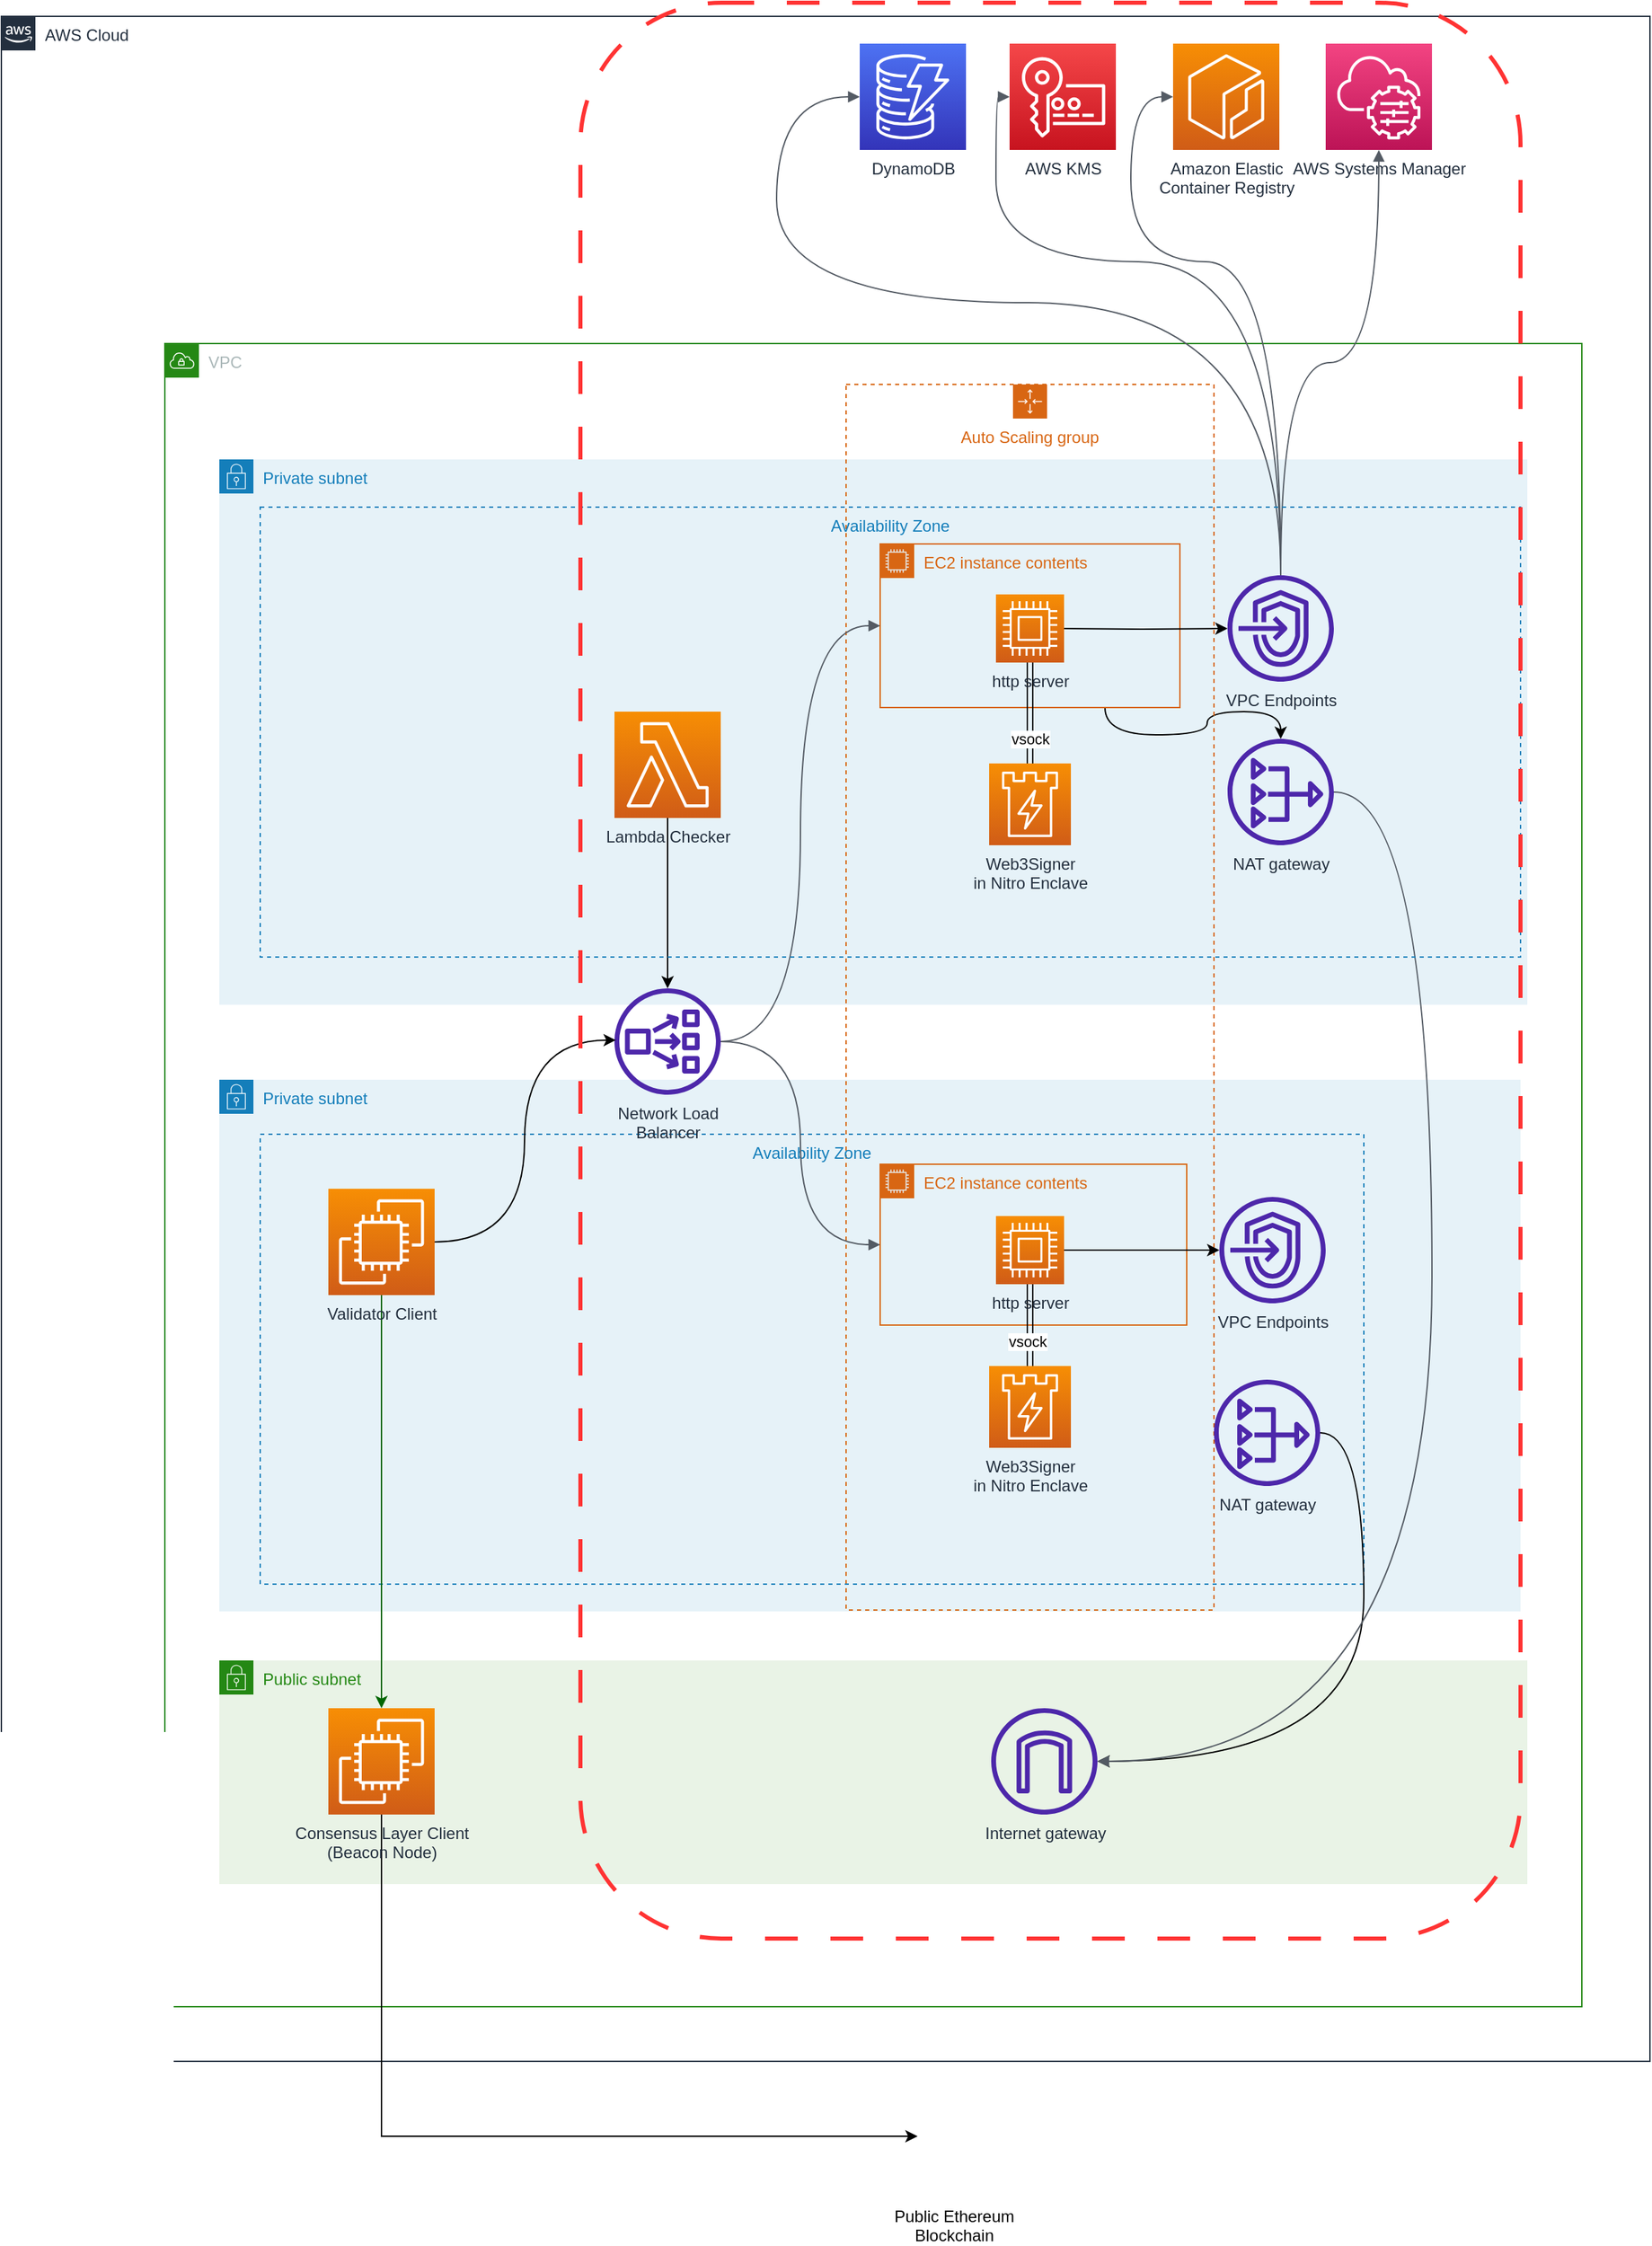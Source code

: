 <mxfile version="20.8.16" type="device" pages="3"><diagram id="YUVKMwIvgt-KgfQPNtqe" name="Page-1"><mxGraphModel dx="1968" dy="-495" grid="1" gridSize="10" guides="1" tooltips="1" connect="1" arrows="1" fold="1" page="1" pageScale="1" pageWidth="827" pageHeight="1169" math="0" shadow="0"><root><mxCell id="0"/><mxCell id="1" parent="0"/><mxCell id="u_Y_CnP3Xngak4G7NMiM-1" value="Public subnet" style="points=[[0,0],[0.25,0],[0.5,0],[0.75,0],[1,0],[1,0.25],[1,0.5],[1,0.75],[1,1],[0.75,1],[0.5,1],[0.25,1],[0,1],[0,0.75],[0,0.5],[0,0.25]];outlineConnect=0;gradientColor=none;html=1;whiteSpace=wrap;fontSize=12;fontStyle=0;container=1;pointerEvents=0;collapsible=0;recursiveResize=0;shape=mxgraph.aws4.group;grIcon=mxgraph.aws4.group_security_group;grStroke=0;strokeColor=#248814;fillColor=#E9F3E6;verticalAlign=top;align=left;spacingLeft=30;fontColor=#248814;dashed=0;" vertex="1" parent="1"><mxGeometry x="-100" y="2970" width="960" height="164" as="geometry"/></mxCell><mxCell id="u_Y_CnP3Xngak4G7NMiM-2" value="Internet gateway" style="sketch=0;outlineConnect=0;fontColor=#232F3E;gradientColor=none;fillColor=#4D27AA;strokeColor=none;dashed=0;verticalLabelPosition=bottom;verticalAlign=top;align=center;html=1;fontSize=12;fontStyle=0;aspect=fixed;pointerEvents=1;shape=mxgraph.aws4.internet_gateway;" vertex="1" parent="u_Y_CnP3Xngak4G7NMiM-1"><mxGeometry x="566.5" y="35" width="78" height="78" as="geometry"/></mxCell><mxCell id="u_Y_CnP3Xngak4G7NMiM-3" value="Private subnet" style="points=[[0,0],[0.25,0],[0.5,0],[0.75,0],[1,0],[1,0.25],[1,0.5],[1,0.75],[1,1],[0.75,1],[0.5,1],[0.25,1],[0,1],[0,0.75],[0,0.5],[0,0.25]];outlineConnect=0;gradientColor=none;html=1;whiteSpace=wrap;fontSize=12;fontStyle=0;container=0;pointerEvents=0;collapsible=0;recursiveResize=0;shape=mxgraph.aws4.group;grIcon=mxgraph.aws4.group_security_group;grStroke=0;strokeColor=#147EBA;fillColor=#E6F2F8;verticalAlign=top;align=left;spacingLeft=30;fontColor=#147EBA;dashed=0;" vertex="1" parent="1"><mxGeometry x="-100" y="2544" width="955" height="390" as="geometry"/></mxCell><mxCell id="u_Y_CnP3Xngak4G7NMiM-4" value="Private subnet" style="points=[[0,0],[0.25,0],[0.5,0],[0.75,0],[1,0],[1,0.25],[1,0.5],[1,0.75],[1,1],[0.75,1],[0.5,1],[0.25,1],[0,1],[0,0.75],[0,0.5],[0,0.25]];outlineConnect=0;gradientColor=none;html=1;whiteSpace=wrap;fontSize=12;fontStyle=0;container=0;pointerEvents=0;collapsible=0;recursiveResize=0;shape=mxgraph.aws4.group;grIcon=mxgraph.aws4.group_security_group;grStroke=0;strokeColor=#147EBA;fillColor=#E6F2F8;verticalAlign=top;align=left;spacingLeft=30;fontColor=#147EBA;dashed=0;" vertex="1" parent="1"><mxGeometry x="-100" y="2089" width="960" height="400" as="geometry"/></mxCell><mxCell id="u_Y_CnP3Xngak4G7NMiM-5" value="VPC" style="points=[[0,0],[0.25,0],[0.5,0],[0.75,0],[1,0],[1,0.25],[1,0.5],[1,0.75],[1,1],[0.75,1],[0.5,1],[0.25,1],[0,1],[0,0.75],[0,0.5],[0,0.25]];outlineConnect=0;gradientColor=none;html=1;whiteSpace=wrap;fontSize=12;fontStyle=0;container=1;pointerEvents=0;collapsible=0;recursiveResize=0;shape=mxgraph.aws4.group;grIcon=mxgraph.aws4.group_vpc;strokeColor=#248814;fillColor=none;verticalAlign=top;align=left;spacingLeft=30;fontColor=#AAB7B8;dashed=0;" vertex="1" parent="1"><mxGeometry x="-140" y="2004" width="1040" height="1220" as="geometry"/></mxCell><mxCell id="u_Y_CnP3Xngak4G7NMiM-6" value="AWS Cloud" style="points=[[0,0],[0.25,0],[0.5,0],[0.75,0],[1,0],[1,0.25],[1,0.5],[1,0.75],[1,1],[0.75,1],[0.5,1],[0.25,1],[0,1],[0,0.75],[0,0.5],[0,0.25]];outlineConnect=0;gradientColor=none;html=1;whiteSpace=wrap;fontSize=12;fontStyle=0;container=0;pointerEvents=0;collapsible=0;recursiveResize=0;shape=mxgraph.aws4.group;grIcon=mxgraph.aws4.group_aws_cloud_alt;strokeColor=#232F3E;fillColor=none;verticalAlign=top;align=left;spacingLeft=30;fontColor=#232F3E;dashed=0;" vertex="1" parent="1"><mxGeometry x="-260" y="1764" width="1210" height="1500" as="geometry"/></mxCell><mxCell id="u_Y_CnP3Xngak4G7NMiM-7" style="edgeStyle=orthogonalEdgeStyle;curved=1;rounded=0;orthogonalLoop=1;jettySize=auto;html=1;exitX=0.75;exitY=1;exitDx=0;exitDy=0;" edge="1" parent="1" source="u_Y_CnP3Xngak4G7NMiM-8" target="u_Y_CnP3Xngak4G7NMiM-15"><mxGeometry relative="1" as="geometry"/></mxCell><mxCell id="u_Y_CnP3Xngak4G7NMiM-8" value="EC2 instance contents" style="points=[[0,0],[0.25,0],[0.5,0],[0.75,0],[1,0],[1,0.25],[1,0.5],[1,0.75],[1,1],[0.75,1],[0.5,1],[0.25,1],[0,1],[0,0.75],[0,0.5],[0,0.25]];outlineConnect=0;gradientColor=none;html=1;whiteSpace=wrap;fontSize=12;fontStyle=0;container=1;pointerEvents=0;collapsible=0;recursiveResize=0;shape=mxgraph.aws4.group;grIcon=mxgraph.aws4.group_ec2_instance_contents;strokeColor=#D86613;fillColor=none;verticalAlign=top;align=left;spacingLeft=30;fontColor=#D86613;dashed=0;" vertex="1" parent="1"><mxGeometry x="385" y="2151" width="220" height="120" as="geometry"/></mxCell><mxCell id="u_Y_CnP3Xngak4G7NMiM-9" value="AWS Systems Manager" style="sketch=0;points=[[0,0,0],[0.25,0,0],[0.5,0,0],[0.75,0,0],[1,0,0],[0,1,0],[0.25,1,0],[0.5,1,0],[0.75,1,0],[1,1,0],[0,0.25,0],[0,0.5,0],[0,0.75,0],[1,0.25,0],[1,0.5,0],[1,0.75,0]];points=[[0,0,0],[0.25,0,0],[0.5,0,0],[0.75,0,0],[1,0,0],[0,1,0],[0.25,1,0],[0.5,1,0],[0.75,1,0],[1,1,0],[0,0.25,0],[0,0.5,0],[0,0.75,0],[1,0.25,0],[1,0.5,0],[1,0.75,0]];outlineConnect=0;fontColor=#232F3E;gradientColor=#F34482;gradientDirection=north;fillColor=#BC1356;strokeColor=#ffffff;dashed=0;verticalLabelPosition=bottom;verticalAlign=top;align=center;html=1;fontSize=12;fontStyle=0;aspect=fixed;shape=mxgraph.aws4.resourceIcon;resIcon=mxgraph.aws4.systems_manager;" vertex="1" parent="1"><mxGeometry x="712" y="1784" width="78" height="78" as="geometry"/></mxCell><mxCell id="u_Y_CnP3Xngak4G7NMiM-10" value="Auto Scaling group" style="points=[[0,0],[0.25,0],[0.5,0],[0.75,0],[1,0],[1,0.25],[1,0.5],[1,0.75],[1,1],[0.75,1],[0.5,1],[0.25,1],[0,1],[0,0.75],[0,0.5],[0,0.25]];outlineConnect=0;gradientColor=none;html=1;whiteSpace=wrap;fontSize=12;fontStyle=0;container=0;pointerEvents=0;collapsible=0;recursiveResize=0;shape=mxgraph.aws4.groupCenter;grIcon=mxgraph.aws4.group_auto_scaling_group;grStroke=1;strokeColor=#D86613;fillColor=none;verticalAlign=top;align=center;fontColor=#D86613;dashed=1;spacingTop=25;" vertex="1" parent="1"><mxGeometry x="360" y="2034" width="270" height="899" as="geometry"/></mxCell><mxCell id="u_Y_CnP3Xngak4G7NMiM-11" value="Availability Zone" style="fillColor=none;strokeColor=#147EBA;dashed=1;verticalAlign=top;fontStyle=0;fontColor=#147EBA;" vertex="1" parent="1"><mxGeometry x="-70" y="2584" width="810" height="330" as="geometry"/></mxCell><mxCell id="u_Y_CnP3Xngak4G7NMiM-12" value="EC2 instance contents" style="points=[[0,0],[0.25,0],[0.5,0],[0.75,0],[1,0],[1,0.25],[1,0.5],[1,0.75],[1,1],[0.75,1],[0.5,1],[0.25,1],[0,1],[0,0.75],[0,0.5],[0,0.25]];outlineConnect=0;gradientColor=none;html=1;whiteSpace=wrap;fontSize=12;fontStyle=0;container=1;pointerEvents=0;collapsible=0;recursiveResize=0;shape=mxgraph.aws4.group;grIcon=mxgraph.aws4.group_ec2_instance_contents;strokeColor=#D86613;fillColor=none;verticalAlign=top;align=left;spacingLeft=30;fontColor=#D86613;dashed=0;" vertex="1" parent="1"><mxGeometry x="385" y="2606" width="225" height="118" as="geometry"/></mxCell><mxCell id="u_Y_CnP3Xngak4G7NMiM-13" value="VPC Endpoints" style="sketch=0;outlineConnect=0;fontColor=#232F3E;gradientColor=none;fillColor=#4D27AA;strokeColor=none;dashed=0;verticalLabelPosition=bottom;verticalAlign=top;align=center;html=1;fontSize=12;fontStyle=0;aspect=fixed;pointerEvents=1;shape=mxgraph.aws4.endpoints;" vertex="1" parent="1"><mxGeometry x="640" y="2174" width="78" height="78" as="geometry"/></mxCell><mxCell id="u_Y_CnP3Xngak4G7NMiM-14" value="VPC Endpoints" style="sketch=0;outlineConnect=0;fontColor=#232F3E;gradientColor=none;fillColor=#4D27AA;strokeColor=none;dashed=0;verticalLabelPosition=bottom;verticalAlign=top;align=center;html=1;fontSize=12;fontStyle=0;aspect=fixed;pointerEvents=1;shape=mxgraph.aws4.endpoints;" vertex="1" parent="1"><mxGeometry x="634" y="2630" width="78" height="78" as="geometry"/></mxCell><mxCell id="u_Y_CnP3Xngak4G7NMiM-15" value="NAT gateway" style="sketch=0;outlineConnect=0;fontColor=#232F3E;gradientColor=none;fillColor=#4D27AA;strokeColor=none;dashed=0;verticalLabelPosition=bottom;verticalAlign=top;align=center;html=1;fontSize=12;fontStyle=0;aspect=fixed;pointerEvents=1;shape=mxgraph.aws4.nat_gateway;" vertex="1" parent="1"><mxGeometry x="640" y="2294" width="78" height="78" as="geometry"/></mxCell><mxCell id="u_Y_CnP3Xngak4G7NMiM-16" style="edgeStyle=orthogonalEdgeStyle;curved=1;rounded=0;orthogonalLoop=1;jettySize=auto;html=1;" edge="1" parent="1" source="u_Y_CnP3Xngak4G7NMiM-17" target="u_Y_CnP3Xngak4G7NMiM-2"><mxGeometry relative="1" as="geometry"><Array as="points"><mxPoint x="740" y="2803"/><mxPoint x="740" y="3044"/></Array></mxGeometry></mxCell><mxCell id="u_Y_CnP3Xngak4G7NMiM-17" value="NAT gateway" style="sketch=0;outlineConnect=0;fontColor=#232F3E;gradientColor=none;fillColor=#4D27AA;strokeColor=none;dashed=0;verticalLabelPosition=bottom;verticalAlign=top;align=center;html=1;fontSize=12;fontStyle=0;aspect=fixed;pointerEvents=1;shape=mxgraph.aws4.nat_gateway;" vertex="1" parent="1"><mxGeometry x="630" y="2764" width="78" height="78" as="geometry"/></mxCell><mxCell id="u_Y_CnP3Xngak4G7NMiM-18" value="" style="html=1;endArrow=block;elbow=vertical;startArrow=none;endFill=1;strokeColor=#545B64;rounded=0;entryX=0;entryY=0.5;entryDx=0;entryDy=0;edgeStyle=orthogonalEdgeStyle;curved=1;" edge="1" parent="1" source="u_Y_CnP3Xngak4G7NMiM-31" target="u_Y_CnP3Xngak4G7NMiM-12"><mxGeometry width="100" relative="1" as="geometry"><mxPoint x="268" y="2509.0" as="sourcePoint"/><mxPoint x="390" y="2293.9" as="targetPoint"/></mxGeometry></mxCell><mxCell id="u_Y_CnP3Xngak4G7NMiM-19" value="" style="edgeStyle=orthogonalEdgeStyle;html=1;endArrow=block;elbow=vertical;startArrow=none;endFill=1;strokeColor=#545B64;rounded=0;curved=1;entryX=0;entryY=0.5;entryDx=0;entryDy=0;" edge="1" parent="1" source="u_Y_CnP3Xngak4G7NMiM-31" target="u_Y_CnP3Xngak4G7NMiM-8"><mxGeometry width="100" relative="1" as="geometry"><mxPoint x="-580" y="2874" as="sourcePoint"/><mxPoint x="-480" y="2794" as="targetPoint"/></mxGeometry></mxCell><mxCell id="u_Y_CnP3Xngak4G7NMiM-20" value="" style="edgeStyle=orthogonalEdgeStyle;html=1;endArrow=block;elbow=vertical;startArrow=none;endFill=1;strokeColor=#545B64;rounded=0;curved=1;" edge="1" parent="1" source="u_Y_CnP3Xngak4G7NMiM-13" target="u_Y_CnP3Xngak4G7NMiM-30"><mxGeometry width="100" relative="1" as="geometry"><mxPoint x="1100" y="2144" as="sourcePoint"/><mxPoint x="239" y="1862" as="targetPoint"/><Array as="points"><mxPoint x="679" y="1974"/><mxPoint x="309" y="1974"/></Array></mxGeometry></mxCell><mxCell id="u_Y_CnP3Xngak4G7NMiM-21" value="" style="edgeStyle=orthogonalEdgeStyle;html=1;endArrow=block;elbow=vertical;startArrow=none;endFill=1;strokeColor=#545B64;rounded=0;curved=1;" edge="1" parent="1" source="u_Y_CnP3Xngak4G7NMiM-13" target="u_Y_CnP3Xngak4G7NMiM-34"><mxGeometry width="100" relative="1" as="geometry"><mxPoint x="1190" y="2184" as="sourcePoint"/><mxPoint x="1290" y="2184" as="targetPoint"/><Array as="points"><mxPoint x="679" y="1944"/><mxPoint x="470" y="1944"/></Array></mxGeometry></mxCell><mxCell id="u_Y_CnP3Xngak4G7NMiM-22" value="" style="edgeStyle=orthogonalEdgeStyle;html=1;endArrow=block;elbow=vertical;startArrow=none;endFill=1;strokeColor=#545B64;rounded=0;curved=1;" edge="1" parent="1" source="u_Y_CnP3Xngak4G7NMiM-13" target="u_Y_CnP3Xngak4G7NMiM-35"><mxGeometry width="100" relative="1" as="geometry"><mxPoint x="1340" y="2284" as="sourcePoint"/><mxPoint x="1440" y="2284" as="targetPoint"/><Array as="points"><mxPoint x="679" y="1944"/><mxPoint x="569" y="1944"/></Array></mxGeometry></mxCell><mxCell id="u_Y_CnP3Xngak4G7NMiM-23" value="" style="edgeStyle=orthogonalEdgeStyle;html=1;endArrow=block;elbow=vertical;startArrow=none;endFill=1;strokeColor=#545B64;rounded=0;curved=1;" edge="1" parent="1" source="u_Y_CnP3Xngak4G7NMiM-13" target="u_Y_CnP3Xngak4G7NMiM-9"><mxGeometry width="100" relative="1" as="geometry"><mxPoint x="1280" y="2424" as="sourcePoint"/><mxPoint x="1380" y="2424" as="targetPoint"/></mxGeometry></mxCell><mxCell id="u_Y_CnP3Xngak4G7NMiM-24" value="" style="edgeStyle=orthogonalEdgeStyle;html=1;endArrow=block;elbow=vertical;startArrow=none;endFill=1;strokeColor=#545B64;rounded=0;curved=1;" edge="1" parent="1" source="u_Y_CnP3Xngak4G7NMiM-15" target="u_Y_CnP3Xngak4G7NMiM-2"><mxGeometry width="100" relative="1" as="geometry"><mxPoint x="1130" y="2474" as="sourcePoint"/><mxPoint x="1230" y="2474" as="targetPoint"/><Array as="points"><mxPoint x="790" y="2333"/><mxPoint x="790" y="3044"/></Array></mxGeometry></mxCell><mxCell id="u_Y_CnP3Xngak4G7NMiM-25" value="Public Ethereum&#10;Blockchain" style="shape=image;verticalLabelPosition=bottom;labelBackgroundColor=default;verticalAlign=top;aspect=fixed;imageAspect=0;image=https://ethereum.org/static/a62391514b71539906d6bd8ec820c7d8/d1ef9/eth-diamond-glyph.png;" vertex="1" parent="1"><mxGeometry x="412.5" y="3274" width="54" height="90" as="geometry"/></mxCell><mxCell id="u_Y_CnP3Xngak4G7NMiM-26" style="edgeStyle=orthogonalEdgeStyle;rounded=0;orthogonalLoop=1;jettySize=auto;html=1;exitX=0.5;exitY=1;exitDx=0;exitDy=0;exitPerimeter=0;entryX=0;entryY=0.5;entryDx=0;entryDy=0;" edge="1" parent="1" source="u_Y_CnP3Xngak4G7NMiM-42" target="u_Y_CnP3Xngak4G7NMiM-25"><mxGeometry relative="1" as="geometry"/></mxCell><mxCell id="u_Y_CnP3Xngak4G7NMiM-27" style="edgeStyle=orthogonalEdgeStyle;shape=link;rounded=0;orthogonalLoop=1;jettySize=auto;html=1;exitX=0.5;exitY=0;exitDx=0;exitDy=0;exitPerimeter=0;" edge="1" parent="1" source="u_Y_CnP3Xngak4G7NMiM-29"><mxGeometry relative="1" as="geometry"><mxPoint x="495" y="2674" as="targetPoint"/></mxGeometry></mxCell><mxCell id="u_Y_CnP3Xngak4G7NMiM-28" value="vsock" style="edgeLabel;html=1;align=center;verticalAlign=middle;resizable=0;points=[];" vertex="1" connectable="0" parent="u_Y_CnP3Xngak4G7NMiM-27"><mxGeometry x="-0.35" y="-2" relative="1" as="geometry"><mxPoint x="-4" y="8" as="offset"/></mxGeometry></mxCell><mxCell id="u_Y_CnP3Xngak4G7NMiM-29" value="Web3Signer&lt;br style=&quot;border-color: var(--border-color);&quot;&gt;in Nitro Enclave" style="sketch=0;points=[[0,0,0],[0.25,0,0],[0.5,0,0],[0.75,0,0],[1,0,0],[0,1,0],[0.25,1,0],[0.5,1,0],[0.75,1,0],[1,1,0],[0,0.25,0],[0,0.5,0],[0,0.75,0],[1,0.25,0],[1,0.5,0],[1,0.75,0]];outlineConnect=0;fontColor=#232F3E;gradientColor=#F78E04;gradientDirection=north;fillColor=#D05C17;strokeColor=#ffffff;dashed=0;verticalLabelPosition=bottom;verticalAlign=top;align=center;html=1;fontSize=12;fontStyle=0;aspect=fixed;shape=mxgraph.aws4.resourceIcon;resIcon=mxgraph.aws4.nitro_enclaves;" vertex="1" parent="1"><mxGeometry x="465" y="2754" width="60" height="60" as="geometry"/></mxCell><mxCell id="u_Y_CnP3Xngak4G7NMiM-30" value="DynamoDB" style="sketch=0;points=[[0,0,0],[0.25,0,0],[0.5,0,0],[0.75,0,0],[1,0,0],[0,1,0],[0.25,1,0],[0.5,1,0],[0.75,1,0],[1,1,0],[0,0.25,0],[0,0.5,0],[0,0.75,0],[1,0.25,0],[1,0.5,0],[1,0.75,0]];outlineConnect=0;fontColor=#232F3E;gradientColor=#4D72F3;gradientDirection=north;fillColor=#3334B9;strokeColor=#ffffff;dashed=0;verticalLabelPosition=bottom;verticalAlign=top;align=center;html=1;fontSize=12;fontStyle=0;aspect=fixed;shape=mxgraph.aws4.resourceIcon;resIcon=mxgraph.aws4.dynamodb;" vertex="1" parent="1"><mxGeometry x="370" y="1784" width="78" height="78" as="geometry"/></mxCell><mxCell id="u_Y_CnP3Xngak4G7NMiM-31" value="Network Load &lt;br&gt;Balancer" style="sketch=0;outlineConnect=0;fontColor=#232F3E;gradientColor=none;fillColor=#4D27AA;strokeColor=none;dashed=0;verticalLabelPosition=bottom;verticalAlign=top;align=center;html=1;fontSize=12;fontStyle=0;aspect=fixed;pointerEvents=1;shape=mxgraph.aws4.network_load_balancer;" vertex="1" parent="1"><mxGeometry x="190" y="2477" width="78" height="78" as="geometry"/></mxCell><mxCell id="u_Y_CnP3Xngak4G7NMiM-32" style="edgeStyle=orthogonalEdgeStyle;rounded=0;orthogonalLoop=1;jettySize=auto;html=1;" edge="1" parent="1" source="u_Y_CnP3Xngak4G7NMiM-33" target="u_Y_CnP3Xngak4G7NMiM-31"><mxGeometry relative="1" as="geometry"><mxPoint x="118" y="2513" as="sourcePoint"/></mxGeometry></mxCell><mxCell id="u_Y_CnP3Xngak4G7NMiM-33" value="Lambda Checker" style="sketch=0;points=[[0,0,0],[0.25,0,0],[0.5,0,0],[0.75,0,0],[1,0,0],[0,1,0],[0.25,1,0],[0.5,1,0],[0.75,1,0],[1,1,0],[0,0.25,0],[0,0.5,0],[0,0.75,0],[1,0.25,0],[1,0.5,0],[1,0.75,0]];outlineConnect=0;fontColor=#232F3E;gradientColor=#F78E04;gradientDirection=north;fillColor=#D05C17;strokeColor=#ffffff;dashed=0;verticalLabelPosition=bottom;verticalAlign=top;align=center;html=1;fontSize=12;fontStyle=0;aspect=fixed;shape=mxgraph.aws4.resourceIcon;resIcon=mxgraph.aws4.lambda;" vertex="1" parent="1"><mxGeometry x="190" y="2274" width="78" height="78" as="geometry"/></mxCell><mxCell id="u_Y_CnP3Xngak4G7NMiM-34" value="AWS KMS" style="sketch=0;points=[[0,0,0],[0.25,0,0],[0.5,0,0],[0.75,0,0],[1,0,0],[0,1,0],[0.25,1,0],[0.5,1,0],[0.75,1,0],[1,1,0],[0,0.25,0],[0,0.5,0],[0,0.75,0],[1,0.25,0],[1,0.5,0],[1,0.75,0]];outlineConnect=0;fontColor=#232F3E;gradientColor=#F54749;gradientDirection=north;fillColor=#C7131F;strokeColor=#ffffff;dashed=0;verticalLabelPosition=bottom;verticalAlign=top;align=center;html=1;fontSize=12;fontStyle=0;aspect=fixed;shape=mxgraph.aws4.resourceIcon;resIcon=mxgraph.aws4.key_management_service;" vertex="1" parent="1"><mxGeometry x="480" y="1784" width="78" height="78" as="geometry"/></mxCell><mxCell id="u_Y_CnP3Xngak4G7NMiM-35" value="Amazon Elastic &lt;br&gt;Container Registry" style="sketch=0;points=[[0,0,0],[0.25,0,0],[0.5,0,0],[0.75,0,0],[1,0,0],[0,1,0],[0.25,1,0],[0.5,1,0],[0.75,1,0],[1,1,0],[0,0.25,0],[0,0.5,0],[0,0.75,0],[1,0.25,0],[1,0.5,0],[1,0.75,0]];outlineConnect=0;fontColor=#232F3E;gradientColor=#F78E04;gradientDirection=north;fillColor=#D05C17;strokeColor=#ffffff;dashed=0;verticalLabelPosition=bottom;verticalAlign=top;align=center;html=1;fontSize=12;fontStyle=0;aspect=fixed;shape=mxgraph.aws4.resourceIcon;resIcon=mxgraph.aws4.ecr;" vertex="1" parent="1"><mxGeometry x="600" y="1784" width="78" height="78" as="geometry"/></mxCell><mxCell id="u_Y_CnP3Xngak4G7NMiM-36" style="edgeStyle=orthogonalEdgeStyle;rounded=0;orthogonalLoop=1;jettySize=auto;html=1;strokeColor=#006600;fontSize=15;fontColor=#FFFFFF;endArrow=classic;endFill=1;" edge="1" parent="1" source="u_Y_CnP3Xngak4G7NMiM-38" target="u_Y_CnP3Xngak4G7NMiM-42"><mxGeometry relative="1" as="geometry"/></mxCell><mxCell id="u_Y_CnP3Xngak4G7NMiM-37" style="edgeStyle=orthogonalEdgeStyle;curved=1;rounded=0;orthogonalLoop=1;jettySize=auto;html=1;exitX=1;exitY=0.5;exitDx=0;exitDy=0;exitPerimeter=0;entryX=0.013;entryY=0.487;entryDx=0;entryDy=0;entryPerimeter=0;" edge="1" parent="1" source="u_Y_CnP3Xngak4G7NMiM-38" target="u_Y_CnP3Xngak4G7NMiM-31"><mxGeometry relative="1" as="geometry"/></mxCell><mxCell id="u_Y_CnP3Xngak4G7NMiM-38" value="Validator Client" style="sketch=0;points=[[0,0,0],[0.25,0,0],[0.5,0,0],[0.75,0,0],[1,0,0],[0,1,0],[0.25,1,0],[0.5,1,0],[0.75,1,0],[1,1,0],[0,0.25,0],[0,0.5,0],[0,0.75,0],[1,0.25,0],[1,0.5,0],[1,0.75,0]];outlineConnect=0;fontColor=#232F3E;gradientColor=#F78E04;gradientDirection=north;fillColor=#D05C17;strokeColor=#ffffff;dashed=0;verticalLabelPosition=bottom;verticalAlign=top;align=center;html=1;fontSize=12;fontStyle=0;aspect=fixed;shape=mxgraph.aws4.resourceIcon;resIcon=mxgraph.aws4.ec2;dashPattern=8 8;strokeWidth=3;" vertex="1" parent="1"><mxGeometry x="-20" y="2624" width="78" height="78" as="geometry"/></mxCell><mxCell id="u_Y_CnP3Xngak4G7NMiM-39" style="edgeStyle=orthogonalEdgeStyle;rounded=0;orthogonalLoop=1;jettySize=auto;html=1;exitX=0.5;exitY=0;exitDx=0;exitDy=0;exitPerimeter=0;shape=link;" edge="1" parent="1" source="u_Y_CnP3Xngak4G7NMiM-41"><mxGeometry relative="1" as="geometry"><mxPoint x="494.99" y="2228" as="targetPoint"/></mxGeometry></mxCell><mxCell id="u_Y_CnP3Xngak4G7NMiM-40" value="vsock" style="edgeLabel;html=1;align=center;verticalAlign=middle;resizable=0;points=[];" vertex="1" connectable="0" parent="u_Y_CnP3Xngak4G7NMiM-39"><mxGeometry x="-0.238" relative="1" as="geometry"><mxPoint y="14" as="offset"/></mxGeometry></mxCell><mxCell id="u_Y_CnP3Xngak4G7NMiM-41" value="Web3Signer&lt;br style=&quot;border-color: var(--border-color);&quot;&gt;in Nitro Enclave" style="sketch=0;points=[[0,0,0],[0.25,0,0],[0.5,0,0],[0.75,0,0],[1,0,0],[0,1,0],[0.25,1,0],[0.5,1,0],[0.75,1,0],[1,1,0],[0,0.25,0],[0,0.5,0],[0,0.75,0],[1,0.25,0],[1,0.5,0],[1,0.75,0]];outlineConnect=0;fontColor=#232F3E;gradientColor=#F78E04;gradientDirection=north;fillColor=#D05C17;strokeColor=#ffffff;dashed=0;verticalLabelPosition=bottom;verticalAlign=top;align=center;html=1;fontSize=12;fontStyle=0;aspect=fixed;shape=mxgraph.aws4.resourceIcon;resIcon=mxgraph.aws4.nitro_enclaves;" vertex="1" parent="1"><mxGeometry x="464.99" y="2312" width="60" height="60" as="geometry"/></mxCell><mxCell id="u_Y_CnP3Xngak4G7NMiM-42" value="Consensus Layer Client&lt;br&gt;(Beacon Node)" style="sketch=0;points=[[0,0,0],[0.25,0,0],[0.5,0,0],[0.75,0,0],[1,0,0],[0,1,0],[0.25,1,0],[0.5,1,0],[0.75,1,0],[1,1,0],[0,0.25,0],[0,0.5,0],[0,0.75,0],[1,0.25,0],[1,0.5,0],[1,0.75,0]];outlineConnect=0;fontColor=#232F3E;gradientColor=#F78E04;gradientDirection=north;fillColor=#D05C17;strokeColor=#ffffff;dashed=0;verticalLabelPosition=bottom;verticalAlign=top;align=center;html=1;fontSize=12;fontStyle=0;aspect=fixed;shape=mxgraph.aws4.resourceIcon;resIcon=mxgraph.aws4.ec2;dashPattern=8 8;strokeWidth=3;" vertex="1" parent="1"><mxGeometry x="-20" y="3005" width="78" height="78" as="geometry"/></mxCell><mxCell id="u_Y_CnP3Xngak4G7NMiM-43" style="edgeStyle=orthogonalEdgeStyle;rounded=0;orthogonalLoop=1;jettySize=auto;html=1;" edge="1" parent="1" target="u_Y_CnP3Xngak4G7NMiM-13"><mxGeometry relative="1" as="geometry"><mxPoint x="513.29" y="2213" as="sourcePoint"/></mxGeometry></mxCell><mxCell id="u_Y_CnP3Xngak4G7NMiM-44" value="http server" style="sketch=0;points=[[0,0,0],[0.25,0,0],[0.5,0,0],[0.75,0,0],[1,0,0],[0,1,0],[0.25,1,0],[0.5,1,0],[0.75,1,0],[1,1,0],[0,0.25,0],[0,0.5,0],[0,0.75,0],[1,0.25,0],[1,0.5,0],[1,0.75,0]];outlineConnect=0;fontColor=#232F3E;gradientColor=#F78E04;gradientDirection=north;fillColor=#D05C17;strokeColor=#ffffff;dashed=0;verticalLabelPosition=bottom;verticalAlign=top;align=center;html=1;fontSize=12;fontStyle=0;aspect=fixed;shape=mxgraph.aws4.resourceIcon;resIcon=mxgraph.aws4.compute;" vertex="1" parent="1"><mxGeometry x="469.99" y="2188" width="50" height="50" as="geometry"/></mxCell><mxCell id="u_Y_CnP3Xngak4G7NMiM-45" style="edgeStyle=orthogonalEdgeStyle;rounded=0;orthogonalLoop=1;jettySize=auto;html=1;exitX=1;exitY=0.5;exitDx=0;exitDy=0;exitPerimeter=0;" edge="1" parent="1" source="u_Y_CnP3Xngak4G7NMiM-46" target="u_Y_CnP3Xngak4G7NMiM-14"><mxGeometry relative="1" as="geometry"/></mxCell><mxCell id="u_Y_CnP3Xngak4G7NMiM-46" value="http server" style="sketch=0;points=[[0,0,0],[0.25,0,0],[0.5,0,0],[0.75,0,0],[1,0,0],[0,1,0],[0.25,1,0],[0.5,1,0],[0.75,1,0],[1,1,0],[0,0.25,0],[0,0.5,0],[0,0.75,0],[1,0.25,0],[1,0.5,0],[1,0.75,0]];outlineConnect=0;fontColor=#232F3E;gradientColor=#F78E04;gradientDirection=north;fillColor=#D05C17;strokeColor=#ffffff;dashed=0;verticalLabelPosition=bottom;verticalAlign=top;align=center;html=1;fontSize=12;fontStyle=0;aspect=fixed;shape=mxgraph.aws4.resourceIcon;resIcon=mxgraph.aws4.compute;" vertex="1" parent="1"><mxGeometry x="470" y="2644" width="50" height="50" as="geometry"/></mxCell><mxCell id="u_Y_CnP3Xngak4G7NMiM-47" style="edgeStyle=orthogonalEdgeStyle;curved=1;rounded=0;orthogonalLoop=1;jettySize=auto;html=1;exitX=0.5;exitY=1;exitDx=0;exitDy=0;" edge="1" parent="1" source="u_Y_CnP3Xngak4G7NMiM-11" target="u_Y_CnP3Xngak4G7NMiM-11"><mxGeometry relative="1" as="geometry"/></mxCell><mxCell id="u_Y_CnP3Xngak4G7NMiM-48" value="Availability Zone" style="fillColor=none;strokeColor=#147EBA;dashed=1;verticalAlign=top;fontStyle=0;fontColor=#147EBA;" vertex="1" parent="1"><mxGeometry x="-70" y="2124" width="925" height="330" as="geometry"/></mxCell><mxCell id="u_Y_CnP3Xngak4G7NMiM-49" value="" style="rounded=1;whiteSpace=wrap;html=1;fillColor=none;dashed=1;dashPattern=8 8;strokeWidth=3;strokeColor=#FF3333;" vertex="1" parent="1"><mxGeometry x="165" y="1754" width="690" height="1420" as="geometry"/></mxCell></root></mxGraphModel></diagram><diagram id="iwrg0W3aLm8twjt7xqIS" name="Page-2"><mxGraphModel dx="2100" dy="720" grid="1" gridSize="10" guides="1" tooltips="1" connect="1" arrows="1" fold="1" page="1" pageScale="1" pageWidth="827" pageHeight="1169" math="0" shadow="0"><root><mxCell id="0"/><mxCell id="1" parent="0"/><mxCell id="1DJy_vMYRfFAtN9hPfsu-1" value="EC2 instance contents" style="points=[[0,0],[0.25,0],[0.5,0],[0.75,0],[1,0],[1,0.25],[1,0.5],[1,0.75],[1,1],[0.75,1],[0.5,1],[0.25,1],[0,1],[0,0.75],[0,0.5],[0,0.25]];outlineConnect=0;gradientColor=none;html=1;whiteSpace=wrap;fontSize=12;fontStyle=0;container=1;pointerEvents=0;collapsible=0;recursiveResize=0;shape=mxgraph.aws4.group;grIcon=mxgraph.aws4.group_ec2_instance_contents;strokeColor=#D86613;fillColor=none;verticalAlign=top;align=left;spacingLeft=30;fontColor=#D86613;dashed=0;" parent="1" vertex="1"><mxGeometry x="100" y="190" width="470" height="320" as="geometry"/></mxCell><mxCell id="2kvErX47jtJnirpf_Pnx-3" value="" style="group" parent="1DJy_vMYRfFAtN9hPfsu-1" vertex="1" connectable="0"><mxGeometry x="180" y="40" width="300" height="260" as="geometry"/></mxCell><mxCell id="2kvErX47jtJnirpf_Pnx-2" value="" style="rounded=0;whiteSpace=wrap;html=1;fontSize=12;fillColor=none;strokeColor=#d86614;strokeWidth=1;" parent="2kvErX47jtJnirpf_Pnx-3" vertex="1"><mxGeometry width="270" height="260" as="geometry"/></mxCell><mxCell id="2kvErX47jtJnirpf_Pnx-1" value="Nitro Enclave Content" style="sketch=0;points=[[0,0,0],[0.25,0,0],[0.5,0,0],[0.75,0,0],[1,0,0],[0,1,0],[0.25,1,0],[0.5,1,0],[0.75,1,0],[1,1,0],[0,0.25,0],[0,0.5,0],[0,0.75,0],[1,0.25,0],[1,0.5,0],[1,0.75,0]];outlineConnect=0;fontColor=#232F3E;gradientColor=#F78E04;gradientDirection=north;fillColor=#D05C17;strokeColor=#ffffff;dashed=0;verticalLabelPosition=middle;verticalAlign=middle;align=left;html=1;fontSize=12;fontStyle=0;aspect=fixed;shape=mxgraph.aws4.resourceIcon;resIcon=mxgraph.aws4.nitro_enclaves;labelPosition=right;" parent="2kvErX47jtJnirpf_Pnx-3" vertex="1"><mxGeometry width="30" height="30" as="geometry"/></mxCell><mxCell id="2kvErX47jtJnirpf_Pnx-12" value="kmstool-enclave-cli" style="sketch=0;outlineConnect=0;fontColor=#232F3E;gradientColor=none;fillColor=#D45B07;strokeColor=none;dashed=0;verticalLabelPosition=bottom;verticalAlign=top;align=center;html=1;fontSize=12;fontStyle=0;aspect=fixed;pointerEvents=1;shape=mxgraph.aws4.instance2;strokeWidth=1;" parent="2kvErX47jtJnirpf_Pnx-3" vertex="1"><mxGeometry x="60" y="162" width="48" height="48" as="geometry"/></mxCell><mxCell id="dHmXjoArvW2gVniUvrX1-13" style="edgeStyle=orthogonalEdgeStyle;rounded=0;orthogonalLoop=1;jettySize=auto;html=1;entryX=0;entryY=0.5;entryDx=0;entryDy=0;entryPerimeter=0;fontSize=12;endArrow=classic;endFill=1;" parent="2kvErX47jtJnirpf_Pnx-3" source="2kvErX47jtJnirpf_Pnx-13" target="dHmXjoArvW2gVniUvrX1-7" edge="1"><mxGeometry relative="1" as="geometry"/></mxCell><mxCell id="2kvErX47jtJnirpf_Pnx-13" value="web3signer" style="sketch=0;outlineConnect=0;fontColor=#232F3E;gradientColor=none;fillColor=#D45B07;strokeColor=none;dashed=0;verticalLabelPosition=bottom;verticalAlign=top;align=center;html=1;fontSize=12;fontStyle=0;aspect=fixed;pointerEvents=1;shape=mxgraph.aws4.instance2;strokeWidth=1;" parent="2kvErX47jtJnirpf_Pnx-3" vertex="1"><mxGeometry x="60" y="29" width="48" height="48" as="geometry"/></mxCell><mxCell id="dHmXjoArvW2gVniUvrX1-14" style="edgeStyle=orthogonalEdgeStyle;rounded=0;orthogonalLoop=1;jettySize=auto;html=1;fontSize=15;endArrow=classic;endFill=1;strokeColor=#006600;" parent="2kvErX47jtJnirpf_Pnx-3" source="2kvErX47jtJnirpf_Pnx-14" target="2kvErX47jtJnirpf_Pnx-12" edge="1"><mxGeometry relative="1" as="geometry"/></mxCell><mxCell id="dHmXjoArvW2gVniUvrX1-17" style="edgeStyle=orthogonalEdgeStyle;rounded=0;orthogonalLoop=1;jettySize=auto;html=1;entryX=1;entryY=0.5;entryDx=0;entryDy=0;entryPerimeter=0;strokeColor=#006600;fontSize=15;fontColor=#FFFFFF;endArrow=classic;endFill=1;" parent="2kvErX47jtJnirpf_Pnx-3" source="2kvErX47jtJnirpf_Pnx-14" target="dHmXjoArvW2gVniUvrX1-7" edge="1"><mxGeometry relative="1" as="geometry"><Array as="points"><mxPoint x="260" y="190"/><mxPoint x="260" y="52"/></Array></mxGeometry></mxCell><mxCell id="2kvErX47jtJnirpf_Pnx-14" value="enclave_init" style="sketch=0;outlineConnect=0;fontColor=#232F3E;gradientColor=none;fillColor=#D45B07;strokeColor=none;dashed=0;verticalLabelPosition=bottom;verticalAlign=top;align=center;html=1;fontSize=12;fontStyle=0;aspect=fixed;pointerEvents=1;shape=mxgraph.aws4.instance2;strokeWidth=1;" parent="2kvErX47jtJnirpf_Pnx-3" vertex="1"><mxGeometry x="170" y="162" width="48" height="48" as="geometry"/></mxCell><mxCell id="dHmXjoArvW2gVniUvrX1-9" value="" style="group" parent="2kvErX47jtJnirpf_Pnx-3" vertex="1" connectable="0"><mxGeometry x="170" y="22.38" width="70" height="60" as="geometry"/></mxCell><mxCell id="dHmXjoArvW2gVniUvrX1-10" value="" style="group" parent="dHmXjoArvW2gVniUvrX1-9" vertex="1" connectable="0"><mxGeometry width="70" height="60" as="geometry"/></mxCell><mxCell id="dHmXjoArvW2gVniUvrX1-7" value="Private keys in filesystem" style="whiteSpace=wrap;html=1;shape=mxgraph.basic.document;strokeColor=#000000;strokeWidth=1;fontSize=12;fillColor=none;labelPosition=center;verticalLabelPosition=bottom;align=center;verticalAlign=top;" parent="dHmXjoArvW2gVniUvrX1-10" vertex="1"><mxGeometry width="70" height="60" as="geometry"/></mxCell><mxCell id="dHmXjoArvW2gVniUvrX1-8" value="" style="points=[[0,0.5,0],[0.24,0,0],[0.5,0.28,0],[0.995,0.475,0],[0.5,0.72,0],[0.24,1,0]];verticalLabelPosition=bottom;sketch=0;html=1;verticalAlign=top;aspect=fixed;align=center;pointerEvents=1;shape=mxgraph.cisco19.key;fillColor=#005073;strokeColor=none;strokeWidth=1;fontSize=12;" parent="dHmXjoArvW2gVniUvrX1-10" vertex="1"><mxGeometry x="10" y="23" width="50" height="22.5" as="geometry"/></mxCell><mxCell id="dHmXjoArvW2gVniUvrX1-19" value="3" style="ellipse;whiteSpace=wrap;html=1;fillColor=#000000;fontStyle=1;fontSize=15;fontColor=#FFFFFF;" parent="2kvErX47jtJnirpf_Pnx-3" vertex="1"><mxGeometry x="134" y="188.5" width="21.5" height="21.5" as="geometry"/></mxCell><mxCell id="dHmXjoArvW2gVniUvrX1-21" value="5" style="ellipse;whiteSpace=wrap;html=1;fillColor=#000000;fontStyle=1;fontSize=15;fontColor=#FFFFFF;" parent="2kvErX47jtJnirpf_Pnx-3" vertex="1"><mxGeometry x="230" y="150" width="21.5" height="21.5" as="geometry"/></mxCell><mxCell id="dHmXjoArvW2gVniUvrX1-24" value="6" style="ellipse;whiteSpace=wrap;html=1;fillColor=#000000;fontStyle=1;fontSize=15;fontColor=#FFFFFF;" parent="2kvErX47jtJnirpf_Pnx-3" vertex="1"><mxGeometry x="124.25" y="30" width="21.5" height="21.5" as="geometry"/></mxCell><mxCell id="2kvErX47jtJnirpf_Pnx-37" style="edgeStyle=orthogonalEdgeStyle;rounded=0;orthogonalLoop=1;jettySize=auto;html=1;exitX=0.145;exitY=0;exitDx=0;exitDy=4.35;exitPerimeter=0;fontSize=12;endArrow=classic;endFill=1;" parent="1DJy_vMYRfFAtN9hPfsu-1" source="2kvErX47jtJnirpf_Pnx-4" target="2kvErX47jtJnirpf_Pnx-13" edge="1"><mxGeometry relative="1" as="geometry"><Array as="points"><mxPoint x="220" y="158"/><mxPoint x="220" y="93"/></Array></mxGeometry></mxCell><mxCell id="dHmXjoArvW2gVniUvrX1-4" style="edgeStyle=orthogonalEdgeStyle;rounded=0;orthogonalLoop=1;jettySize=auto;html=1;exitX=0.855;exitY=0;exitDx=0;exitDy=4.35;exitPerimeter=0;fontSize=12;endArrow=classic;endFill=1;strokeColor=#000000;" parent="1DJy_vMYRfFAtN9hPfsu-1" source="2kvErX47jtJnirpf_Pnx-4" target="2kvErX47jtJnirpf_Pnx-14" edge="1"><mxGeometry relative="1" as="geometry"/></mxCell><mxCell id="2kvErX47jtJnirpf_Pnx-4" value="" style="shape=cylinder3;whiteSpace=wrap;html=1;boundedLbl=1;backgroundOutline=1;size=15;strokeColor=#000000;strokeWidth=1;fontSize=12;fillColor=#808080;rotation=90;labelPosition=center;verticalLabelPosition=bottom;align=center;verticalAlign=top;textDirection=ltr;" parent="1DJy_vMYRfFAtN9hPfsu-1" vertex="1"><mxGeometry x="125.63" y="114.38" width="35" height="111.25" as="geometry"/></mxCell><mxCell id="2kvErX47jtJnirpf_Pnx-6" value="vsock" style="text;html=1;strokeColor=none;fillColor=none;align=center;verticalAlign=middle;whiteSpace=wrap;rounded=0;fontSize=12;" parent="1DJy_vMYRfFAtN9hPfsu-1" vertex="1"><mxGeometry x="110" y="180" width="60" height="30" as="geometry"/></mxCell><mxCell id="2kvErX47jtJnirpf_Pnx-40" style="edgeStyle=orthogonalEdgeStyle;rounded=0;orthogonalLoop=1;jettySize=auto;html=1;entryX=0.855;entryY=1;entryDx=0;entryDy=-4.35;entryPerimeter=0;fontSize=12;endArrow=none;endFill=0;strokeColor=#000000;" parent="1DJy_vMYRfFAtN9hPfsu-1" source="2kvErX47jtJnirpf_Pnx-8" target="2kvErX47jtJnirpf_Pnx-4" edge="1"><mxGeometry relative="1" as="geometry"><Array as="points"><mxPoint x="70" y="250"/><mxPoint x="70" y="182"/></Array></mxGeometry></mxCell><mxCell id="2kvErX47jtJnirpf_Pnx-8" value="watchdog&lt;br&gt;(systemd)" style="sketch=0;outlineConnect=0;fontColor=#232F3E;gradientColor=none;fillColor=#D45B07;strokeColor=none;dashed=0;verticalLabelPosition=bottom;verticalAlign=top;align=center;html=1;fontSize=12;fontStyle=0;aspect=fixed;pointerEvents=1;shape=mxgraph.aws4.instance2;strokeWidth=1;" parent="1DJy_vMYRfFAtN9hPfsu-1" vertex="1"><mxGeometry x="112.63" y="225.63" width="48" height="48" as="geometry"/></mxCell><mxCell id="dHmXjoArvW2gVniUvrX1-5" style="edgeStyle=orthogonalEdgeStyle;rounded=0;orthogonalLoop=1;jettySize=auto;html=1;entryX=0.5;entryY=0;entryDx=0;entryDy=0;entryPerimeter=0;fontSize=12;endArrow=none;endFill=0;strokeColor=#006600;" parent="1DJy_vMYRfFAtN9hPfsu-1" source="2kvErX47jtJnirpf_Pnx-12" target="2kvErX47jtJnirpf_Pnx-4" edge="1"><mxGeometry relative="1" as="geometry"><Array as="points"><mxPoint x="270" y="170"/></Array></mxGeometry></mxCell><mxCell id="dHmXjoArvW2gVniUvrX1-18" value="2" style="ellipse;whiteSpace=wrap;html=1;fillColor=#000000;fontStyle=1;fontSize=15;fontColor=#FFFFFF;" parent="1DJy_vMYRfFAtN9hPfsu-1" vertex="1"><mxGeometry x="80" y="188.5" width="21.5" height="21.5" as="geometry"/></mxCell><mxCell id="dHmXjoArvW2gVniUvrX1-20" value="4" style="ellipse;whiteSpace=wrap;html=1;fillColor=#000000;fontStyle=1;fontSize=15;fontColor=#FFFFFF;" parent="1DJy_vMYRfFAtN9hPfsu-1" vertex="1"><mxGeometry x="10" y="200" width="21.5" height="21.5" as="geometry"/></mxCell><mxCell id="dHmXjoArvW2gVniUvrX1-23" value="8" style="ellipse;whiteSpace=wrap;html=1;fillColor=#000000;fontStyle=1;fontSize=15;fontColor=#FFFFFF;" parent="1DJy_vMYRfFAtN9hPfsu-1" vertex="1"><mxGeometry x="60" y="130" width="21.5" height="21.5" as="geometry"/></mxCell><mxCell id="OQYRMb6yUm-RiQAMyewO-3" style="edgeStyle=orthogonalEdgeStyle;rounded=0;orthogonalLoop=1;jettySize=auto;html=1;entryX=0.145;entryY=1;entryDx=0;entryDy=-4.35;entryPerimeter=0;fontSize=12;endArrow=none;endFill=0;" parent="1" source="ru_0Yhqxii5_2bYYCFdM-1" target="2kvErX47jtJnirpf_Pnx-4" edge="1"><mxGeometry relative="1" as="geometry"><Array as="points"><mxPoint x="149" y="348"/></Array></mxGeometry></mxCell><mxCell id="ru_0Yhqxii5_2bYYCFdM-1" value="http_server" style="sketch=0;aspect=fixed;html=1;points=[];align=center;image;fontSize=12;image=img/lib/mscae/Docker.svg;" parent="1" vertex="1"><mxGeometry x="125" y="240" width="48.79" height="40" as="geometry"/></mxCell><mxCell id="2kvErX47jtJnirpf_Pnx-11" value="DynamoDB&lt;br style=&quot;border-color: var(--border-color);&quot;&gt;(Validator keys)" style="sketch=0;points=[[0,0,0],[0.25,0,0],[0.5,0,0],[0.75,0,0],[1,0,0],[0,1,0],[0.25,1,0],[0.5,1,0],[0.75,1,0],[1,1,0],[0,0.25,0],[0,0.5,0],[0,0.75,0],[1,0.25,0],[1,0.5,0],[1,0.75,0]];outlineConnect=0;fontColor=#232F3E;gradientColor=#4D72F3;gradientDirection=north;fillColor=#3334B9;strokeColor=#ffffff;dashed=0;verticalLabelPosition=bottom;verticalAlign=top;align=center;html=1;fontSize=12;fontStyle=0;aspect=fixed;shape=mxgraph.aws4.resourceIcon;resIcon=mxgraph.aws4.dynamodb;strokeWidth=1;" parent="1" vertex="1"><mxGeometry x="210.13" y="627.3" width="53" height="53" as="geometry"/></mxCell><mxCell id="OQYRMb6yUm-RiQAMyewO-4" style="edgeStyle=orthogonalEdgeStyle;rounded=0;orthogonalLoop=1;jettySize=auto;html=1;fontSize=12;endArrow=classic;endFill=1;strokeColor=#000000;" parent="1" source="2kvErX47jtJnirpf_Pnx-7" target="OQYRMb6yUm-RiQAMyewO-1" edge="1"><mxGeometry relative="1" as="geometry"><mxPoint x="170" y="540" as="sourcePoint"/><Array as="points"><mxPoint x="144" y="584"/></Array></mxGeometry></mxCell><mxCell id="2kvErX47jtJnirpf_Pnx-7" value="vsock-proxy&lt;br&gt;(systemd)" style="sketch=0;outlineConnect=0;fontColor=#232F3E;gradientColor=none;fillColor=#D45B07;strokeColor=none;dashed=0;verticalLabelPosition=bottom;verticalAlign=top;align=center;html=1;fontSize=12;fontStyle=0;aspect=fixed;pointerEvents=1;shape=mxgraph.aws4.instance2;strokeWidth=1;" parent="1" vertex="1"><mxGeometry x="119.59" y="415.63" width="48" height="48" as="geometry"/></mxCell><mxCell id="2kvErX47jtJnirpf_Pnx-43" style="edgeStyle=orthogonalEdgeStyle;rounded=0;orthogonalLoop=1;jettySize=auto;html=1;exitX=0.5;exitY=1;exitDx=0;exitDy=0;exitPerimeter=0;fontSize=12;endArrow=classic;endFill=1;strokeColor=#000000;" parent="1" source="2kvErX47jtJnirpf_Pnx-4" target="2kvErX47jtJnirpf_Pnx-7" edge="1"><mxGeometry relative="1" as="geometry"/></mxCell><mxCell id="OQYRMb6yUm-RiQAMyewO-1" value="AWS KMS" style="sketch=0;points=[[0,0,0],[0.25,0,0],[0.5,0,0],[0.75,0,0],[1,0,0],[0,1,0],[0.25,1,0],[0.5,1,0],[0.75,1,0],[1,1,0],[0,0.25,0],[0,0.5,0],[0,0.75,0],[1,0.25,0],[1,0.5,0],[1,0.75,0]];outlineConnect=0;fontColor=#232F3E;gradientColor=#F54749;gradientDirection=north;fillColor=#C7131F;strokeColor=#ffffff;dashed=0;verticalLabelPosition=bottom;verticalAlign=top;align=center;html=1;fontSize=12;fontStyle=0;aspect=fixed;shape=mxgraph.aws4.resourceIcon;resIcon=mxgraph.aws4.key_management_service;" parent="1" vertex="1"><mxGeometry x="-20.0" y="557" width="53" height="53" as="geometry"/></mxCell><mxCell id="OQYRMb6yUm-RiQAMyewO-2" style="edgeStyle=orthogonalEdgeStyle;rounded=0;orthogonalLoop=1;jettySize=auto;html=1;fontSize=12;endArrow=classic;endFill=1;strokeColor=#000000;" parent="1" source="2kvErX47jtJnirpf_Pnx-8" target="2kvErX47jtJnirpf_Pnx-11" edge="1"><mxGeometry relative="1" as="geometry"><mxPoint x="237" y="500" as="sourcePoint"/></mxGeometry></mxCell><mxCell id="OQYRMb6yUm-RiQAMyewO-6" value="Attestation document" style="shadow=0;dashed=0;html=1;strokeColor=none;fillColor=#4495D1;labelPosition=center;verticalLabelPosition=bottom;verticalAlign=top;align=center;outlineConnect=0;shape=mxgraph.veeam.checked_doc;strokeWidth=1;fontSize=12;" parent="1" vertex="1"><mxGeometry x="68.79" y="570" width="50.8" height="61.6" as="geometry"/></mxCell><mxCell id="dHmXjoArvW2gVniUvrX1-2" style="edgeStyle=orthogonalEdgeStyle;rounded=0;orthogonalLoop=1;jettySize=auto;html=1;fontSize=12;endArrow=classic;endFill=1;" parent="1" source="dHmXjoArvW2gVniUvrX1-1" target="ru_0Yhqxii5_2bYYCFdM-1" edge="1"><mxGeometry relative="1" as="geometry"/></mxCell><mxCell id="dHmXjoArvW2gVniUvrX1-1" value="Validator Client" style="sketch=0;points=[[0,0,0],[0.25,0,0],[0.5,0,0],[0.75,0,0],[1,0,0],[0,1,0],[0.25,1,0],[0.5,1,0],[0.75,1,0],[1,1,0],[0,0.25,0],[0,0.5,0],[0,0.75,0],[1,0.25,0],[1,0.5,0],[1,0.75,0]];outlineConnect=0;fontColor=#232F3E;gradientColor=#F78E04;gradientDirection=north;fillColor=#D05C17;strokeColor=#ffffff;dashed=0;verticalLabelPosition=bottom;verticalAlign=top;align=center;html=1;fontSize=12;fontStyle=0;aspect=fixed;shape=mxgraph.aws4.resourceIcon;resIcon=mxgraph.aws4.ec2;dashPattern=8 8;strokeWidth=3;" parent="1" vertex="1"><mxGeometry x="-50" y="231" width="58" height="58" as="geometry"/></mxCell><mxCell id="dHmXjoArvW2gVniUvrX1-12" value="1" style="ellipse;whiteSpace=wrap;html=1;fillColor=#000000;fontStyle=1;fontSize=15;fontColor=#FFFFFF;" parent="1" vertex="1"><mxGeometry x="210.13" y="535.5" width="21.5" height="21.5" as="geometry"/></mxCell><mxCell id="dHmXjoArvW2gVniUvrX1-22" value="7" style="ellipse;whiteSpace=wrap;html=1;fillColor=#000000;fontStyle=1;fontSize=15;fontColor=#FFFFFF;" parent="1" vertex="1"><mxGeometry x="33" y="231" width="21.5" height="21.5" as="geometry"/></mxCell><mxCell id="IcaZoQQhl9hWO7btVg-S-1" value="&lt;b&gt;Validator Keys stored:&lt;br&gt;&lt;/b&gt;&lt;i&gt;0xa957cf9&lt;/i&gt; &amp;amp; encrypted private key&lt;br&gt;&lt;i&gt;0xb821c31&lt;/i&gt;&amp;amp; encrypted private key&lt;br&gt;&lt;i&gt;0x8f1942c&lt;/i&gt; &amp;amp; encrypted private key&lt;br&gt;&lt;i&gt;0x89a263f&lt;/i&gt; &amp;amp; encrypted private key&lt;br&gt;&lt;i&gt;0x78b13f5&lt;/i&gt; &amp;amp; encrypted private key" style="whiteSpace=wrap;html=1;align=left;" vertex="1" parent="1"><mxGeometry x="250" y="550" width="200" height="90" as="geometry"/></mxCell><mxCell id="IcaZoQQhl9hWO7btVg-S-2" value="DynamoDB&lt;br style=&quot;border-color: var(--border-color);&quot;&gt;(TLS keys)" style="sketch=0;points=[[0,0,0],[0.25,0,0],[0.5,0,0],[0.75,0,0],[1,0,0],[0,1,0],[0.25,1,0],[0.5,1,0],[0.75,1,0],[1,1,0],[0,0.25,0],[0,0.5,0],[0,0.75,0],[1,0.25,0],[1,0.5,0],[1,0.75,0]];outlineConnect=0;fontColor=#232F3E;gradientColor=#4D72F3;gradientDirection=north;fillColor=#3334B9;strokeColor=#ffffff;dashed=0;verticalLabelPosition=bottom;verticalAlign=top;align=center;html=1;fontSize=12;fontStyle=0;aspect=fixed;shape=mxgraph.aws4.resourceIcon;resIcon=mxgraph.aws4.dynamodb;strokeWidth=1;" vertex="1" parent="1"><mxGeometry x="490" y="620" width="53" height="53" as="geometry"/></mxCell><mxCell id="IcaZoQQhl9hWO7btVg-S-5" style="edgeStyle=orthogonalEdgeStyle;rounded=0;orthogonalLoop=1;jettySize=auto;html=1;fontSize=12;endArrow=classic;endFill=1;strokeColor=#000000;entryX=0.5;entryY=0;entryDx=0;entryDy=0;entryPerimeter=0;" edge="1" parent="1" source="2kvErX47jtJnirpf_Pnx-8" target="IcaZoQQhl9hWO7btVg-S-2"><mxGeometry relative="1" as="geometry"><mxPoint x="304.405" y="382.43" as="sourcePoint"/><mxPoint x="484" y="402" as="targetPoint"/><Array as="points"><mxPoint x="237" y="540"/><mxPoint x="517" y="540"/></Array></mxGeometry></mxCell><mxCell id="IcaZoQQhl9hWO7btVg-S-6" value="TLS public cert + encrypted TLS private key" style="whiteSpace=wrap;html=1;align=left;" vertex="1" parent="1"><mxGeometry x="530" y="567.3" width="150" height="60" as="geometry"/></mxCell></root></mxGraphModel></diagram><diagram name="Page-3" id="Lycjj8nikl7tPtDKMiE_"><mxGraphModel dx="1273" dy="720" grid="1" gridSize="10" guides="1" tooltips="1" connect="1" arrows="1" fold="1" page="1" pageScale="1" pageWidth="827" pageHeight="1169" math="0" shadow="0"><root><mxCell id="AiXYY7BvG-ptJ4Pdi_vA-0"/><mxCell id="AiXYY7BvG-ptJ4Pdi_vA-1" parent="AiXYY7BvG-ptJ4Pdi_vA-0"/><mxCell id="U5IXbuqL92R9YRNmgBX2-1" style="edgeStyle=orthogonalEdgeStyle;rounded=0;orthogonalLoop=1;jettySize=auto;html=1;exitX=1;exitY=0.5;exitDx=0;exitDy=0;exitPerimeter=0;" edge="1" parent="AiXYY7BvG-ptJ4Pdi_vA-1" source="E55B9FonHlSUmXe2qa0Z-0" target="U5IXbuqL92R9YRNmgBX2-0"><mxGeometry relative="1" as="geometry"><Array as="points"><mxPoint x="230" y="334"/><mxPoint x="230" y="434"/></Array></mxGeometry></mxCell><mxCell id="E55B9FonHlSUmXe2qa0Z-0" value="Validator Client 1" style="sketch=0;points=[[0,0,0],[0.25,0,0],[0.5,0,0],[0.75,0,0],[1,0,0],[0,1,0],[0.25,1,0],[0.5,1,0],[0.75,1,0],[1,1,0],[0,0.25,0],[0,0.5,0],[0,0.75,0],[1,0.25,0],[1,0.5,0],[1,0.75,0]];outlineConnect=0;fontColor=#232F3E;gradientColor=#F78E04;gradientDirection=north;fillColor=#D05C17;strokeColor=#ffffff;dashed=0;verticalLabelPosition=bottom;verticalAlign=top;align=center;html=1;fontSize=12;fontStyle=0;aspect=fixed;shape=mxgraph.aws4.resourceIcon;resIcon=mxgraph.aws4.ec2;" vertex="1" parent="AiXYY7BvG-ptJ4Pdi_vA-1"><mxGeometry x="160" y="310" width="48" height="48" as="geometry"/></mxCell><mxCell id="U5IXbuqL92R9YRNmgBX2-2" style="edgeStyle=orthogonalEdgeStyle;rounded=0;orthogonalLoop=1;jettySize=auto;html=1;exitX=1;exitY=0.5;exitDx=0;exitDy=0;exitPerimeter=0;" edge="1" parent="AiXYY7BvG-ptJ4Pdi_vA-1" source="E55B9FonHlSUmXe2qa0Z-1" target="U5IXbuqL92R9YRNmgBX2-0"><mxGeometry relative="1" as="geometry"><Array as="points"><mxPoint x="300" y="434"/><mxPoint x="300" y="434"/></Array></mxGeometry></mxCell><mxCell id="E55B9FonHlSUmXe2qa0Z-1" value="Validator Client 2" style="sketch=0;points=[[0,0,0],[0.25,0,0],[0.5,0,0],[0.75,0,0],[1,0,0],[0,1,0],[0.25,1,0],[0.5,1,0],[0.75,1,0],[1,1,0],[0,0.25,0],[0,0.5,0],[0,0.75,0],[1,0.25,0],[1,0.5,0],[1,0.75,0]];outlineConnect=0;fontColor=#232F3E;gradientColor=#F78E04;gradientDirection=north;fillColor=#D05C17;strokeColor=#ffffff;dashed=0;verticalLabelPosition=bottom;verticalAlign=top;align=center;html=1;fontSize=12;fontStyle=0;aspect=fixed;shape=mxgraph.aws4.resourceIcon;resIcon=mxgraph.aws4.ec2;" vertex="1" parent="AiXYY7BvG-ptJ4Pdi_vA-1"><mxGeometry x="160" y="410" width="48" height="48" as="geometry"/></mxCell><mxCell id="fMYGTP9QaO-dXHhESoqc-0" style="edgeStyle=orthogonalEdgeStyle;rounded=0;orthogonalLoop=1;jettySize=auto;html=1;entryX=0;entryY=0.5;entryDx=0;entryDy=0;" edge="1" parent="AiXYY7BvG-ptJ4Pdi_vA-1" source="U5IXbuqL92R9YRNmgBX2-0" target="U5IXbuqL92R9YRNmgBX2-3"><mxGeometry relative="1" as="geometry"/></mxCell><mxCell id="U5IXbuqL92R9YRNmgBX2-0" value="Web3Signer &lt;br&gt;Load Balancer" style="sketch=0;outlineConnect=0;fontColor=#232F3E;gradientColor=none;fillColor=#4D27AA;strokeColor=none;dashed=0;verticalLabelPosition=bottom;verticalAlign=top;align=center;html=1;fontSize=12;fontStyle=0;aspect=fixed;pointerEvents=1;shape=mxgraph.aws4.network_load_balancer;" vertex="1" parent="AiXYY7BvG-ptJ4Pdi_vA-1"><mxGeometry x="291" y="410" width="48" height="48" as="geometry"/></mxCell><mxCell id="U5IXbuqL92R9YRNmgBX2-3" value="Auto Scaling group" style="points=[[0,0],[0.25,0],[0.5,0],[0.75,0],[1,0],[1,0.25],[1,0.5],[1,0.75],[1,1],[0.75,1],[0.5,1],[0.25,1],[0,1],[0,0.75],[0,0.5],[0,0.25]];outlineConnect=0;gradientColor=none;html=1;whiteSpace=wrap;fontSize=12;fontStyle=0;container=1;pointerEvents=0;collapsible=0;recursiveResize=0;shape=mxgraph.aws4.groupCenter;grIcon=mxgraph.aws4.group_auto_scaling_group;grStroke=1;strokeColor=#D86613;fillColor=none;verticalAlign=top;align=center;fontColor=#D86613;dashed=1;spacingTop=25;" vertex="1" parent="AiXYY7BvG-ptJ4Pdi_vA-1"><mxGeometry x="390" y="353" width="190" height="162" as="geometry"/></mxCell><mxCell id="U5IXbuqL92R9YRNmgBX2-4" value="EC2 Instances&lt;br&gt;(Web3Signer in Nitro Enclave)" style="sketch=0;points=[[0,0,0],[0.25,0,0],[0.5,0,0],[0.75,0,0],[1,0,0],[0,1,0],[0.25,1,0],[0.5,1,0],[0.75,1,0],[1,1,0],[0,0.25,0],[0,0.5,0],[0,0.75,0],[1,0.25,0],[1,0.5,0],[1,0.75,0]];outlineConnect=0;fontColor=#232F3E;gradientColor=#F78E04;gradientDirection=north;fillColor=#D05C17;strokeColor=#ffffff;dashed=0;verticalLabelPosition=bottom;verticalAlign=top;align=center;html=1;fontSize=12;fontStyle=0;aspect=fixed;shape=mxgraph.aws4.resourceIcon;resIcon=mxgraph.aws4.ec2;" vertex="1" parent="U5IXbuqL92R9YRNmgBX2-3"><mxGeometry x="71" y="62" width="48" height="48" as="geometry"/></mxCell><mxCell id="fMYGTP9QaO-dXHhESoqc-1" value="&lt;b&gt;Validator Public Keys loaded:&lt;br&gt;&lt;/b&gt;0xa957cf9&lt;br&gt;0xb821c31&lt;br&gt;0x8f1942c&lt;br&gt;0x89a263f" style="whiteSpace=wrap;html=1;align=left;" vertex="1" parent="AiXYY7BvG-ptJ4Pdi_vA-1"><mxGeometry x="320" y="280" width="110" height="90" as="geometry"/></mxCell><mxCell id="fMYGTP9QaO-dXHhESoqc-2" value="&lt;b&gt;Use validator key:&lt;br&gt;&lt;/b&gt;0xa957cf9&lt;br&gt;0xb821c31" style="whiteSpace=wrap;html=1;align=left;" vertex="1" parent="AiXYY7BvG-ptJ4Pdi_vA-1"><mxGeometry x="31" y="298" width="110" height="60" as="geometry"/></mxCell><mxCell id="fMYGTP9QaO-dXHhESoqc-3" value="&lt;b&gt;Use validator key:&lt;br&gt;&lt;/b&gt;0x8f1942c" style="whiteSpace=wrap;html=1;align=left;" vertex="1" parent="AiXYY7BvG-ptJ4Pdi_vA-1"><mxGeometry x="30" y="404" width="110" height="60" as="geometry"/></mxCell><mxCell id="fMYGTP9QaO-dXHhESoqc-7" style="edgeStyle=orthogonalEdgeStyle;rounded=0;orthogonalLoop=1;jettySize=auto;html=1;exitX=1;exitY=0.5;exitDx=0;exitDy=0;exitPerimeter=0;" edge="1" parent="AiXYY7BvG-ptJ4Pdi_vA-1" source="fMYGTP9QaO-dXHhESoqc-4" target="U5IXbuqL92R9YRNmgBX2-0"><mxGeometry relative="1" as="geometry"><Array as="points"><mxPoint x="230" y="534"/><mxPoint x="230" y="434"/></Array></mxGeometry></mxCell><mxCell id="fMYGTP9QaO-dXHhESoqc-4" value="Validator Client 3" style="sketch=0;points=[[0,0,0],[0.25,0,0],[0.5,0,0],[0.75,0,0],[1,0,0],[0,1,0],[0.25,1,0],[0.5,1,0],[0.75,1,0],[1,1,0],[0,0.25,0],[0,0.5,0],[0,0.75,0],[1,0.25,0],[1,0.5,0],[1,0.75,0]];outlineConnect=0;fontColor=#232F3E;gradientColor=#F78E04;gradientDirection=north;fillColor=#D05C17;strokeColor=#ffffff;dashed=0;verticalLabelPosition=bottom;verticalAlign=top;align=center;html=1;fontSize=12;fontStyle=0;aspect=fixed;shape=mxgraph.aws4.resourceIcon;resIcon=mxgraph.aws4.ec2;" vertex="1" parent="AiXYY7BvG-ptJ4Pdi_vA-1"><mxGeometry x="160" y="510" width="48" height="48" as="geometry"/></mxCell><mxCell id="fMYGTP9QaO-dXHhESoqc-6" value="&lt;b&gt;Use validator key:&lt;br&gt;&lt;/b&gt;0x89a263f" style="whiteSpace=wrap;html=1;align=left;" vertex="1" parent="AiXYY7BvG-ptJ4Pdi_vA-1"><mxGeometry x="30" y="504" width="110" height="60" as="geometry"/></mxCell></root></mxGraphModel></diagram></mxfile>